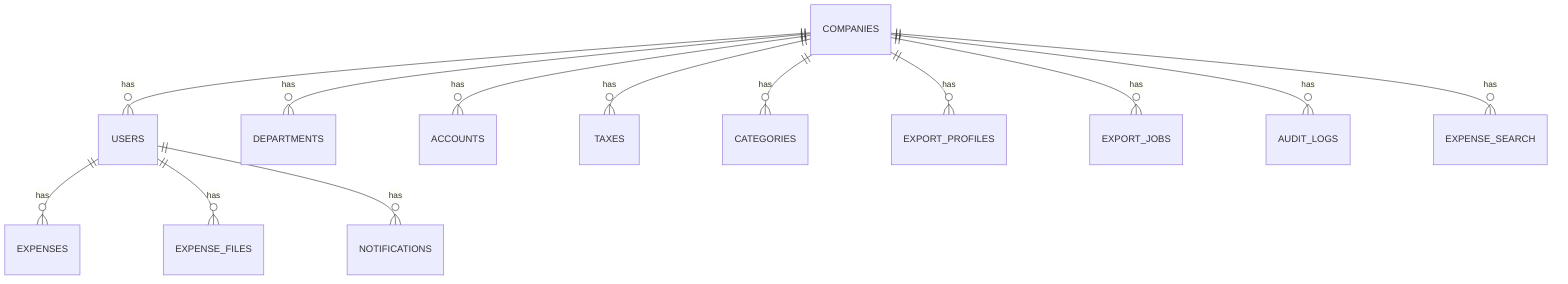 erDiagram
  COMPANIES ||--o{ USERS : has
  USERS ||--o{ EXPENSES : has
  USERS ||--o{ EXPENSE_FILES : has
  USERS ||--o{ NOTIFICATIONS : has
  COMPANIES ||--o{ DEPARTMENTS : has
  COMPANIES ||--o{ ACCOUNTS : has
  COMPANIES ||--o{ TAXES : has
  COMPANIES ||--o{ CATEGORIES : has
  COMPANIES ||--o{ EXPORT_PROFILES : has
  COMPANIES ||--o{ EXPORT_JOBS : has
  COMPANIES ||--o{ AUDIT_LOGS : has
  COMPANIES ||--o{ EXPENSE_SEARCH : has